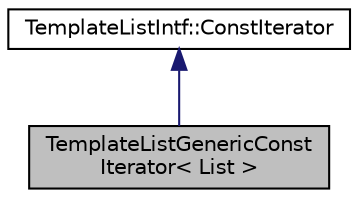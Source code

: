 digraph "TemplateListGenericConstIterator&lt; List &gt;"
{
 // INTERACTIVE_SVG=YES
 // LATEX_PDF_SIZE
  edge [fontname="Helvetica",fontsize="10",labelfontname="Helvetica",labelfontsize="10"];
  node [fontname="Helvetica",fontsize="10",shape=record];
  Node1 [label="TemplateListGenericConst\lIterator\< List \>",height=0.2,width=0.4,color="black", fillcolor="grey75", style="filled", fontcolor="black",tooltip=" "];
  Node2 -> Node1 [dir="back",color="midnightblue",fontsize="10",style="solid",fontname="Helvetica"];
  Node2 [label="TemplateListIntf::ConstIterator",height=0.2,width=0.4,color="black", fillcolor="white", style="filled",URL="$d8/d23/class_template_list_intf_1_1_const_iterator.html",tooltip="Abstract interface for a iterator of a list."];
}
